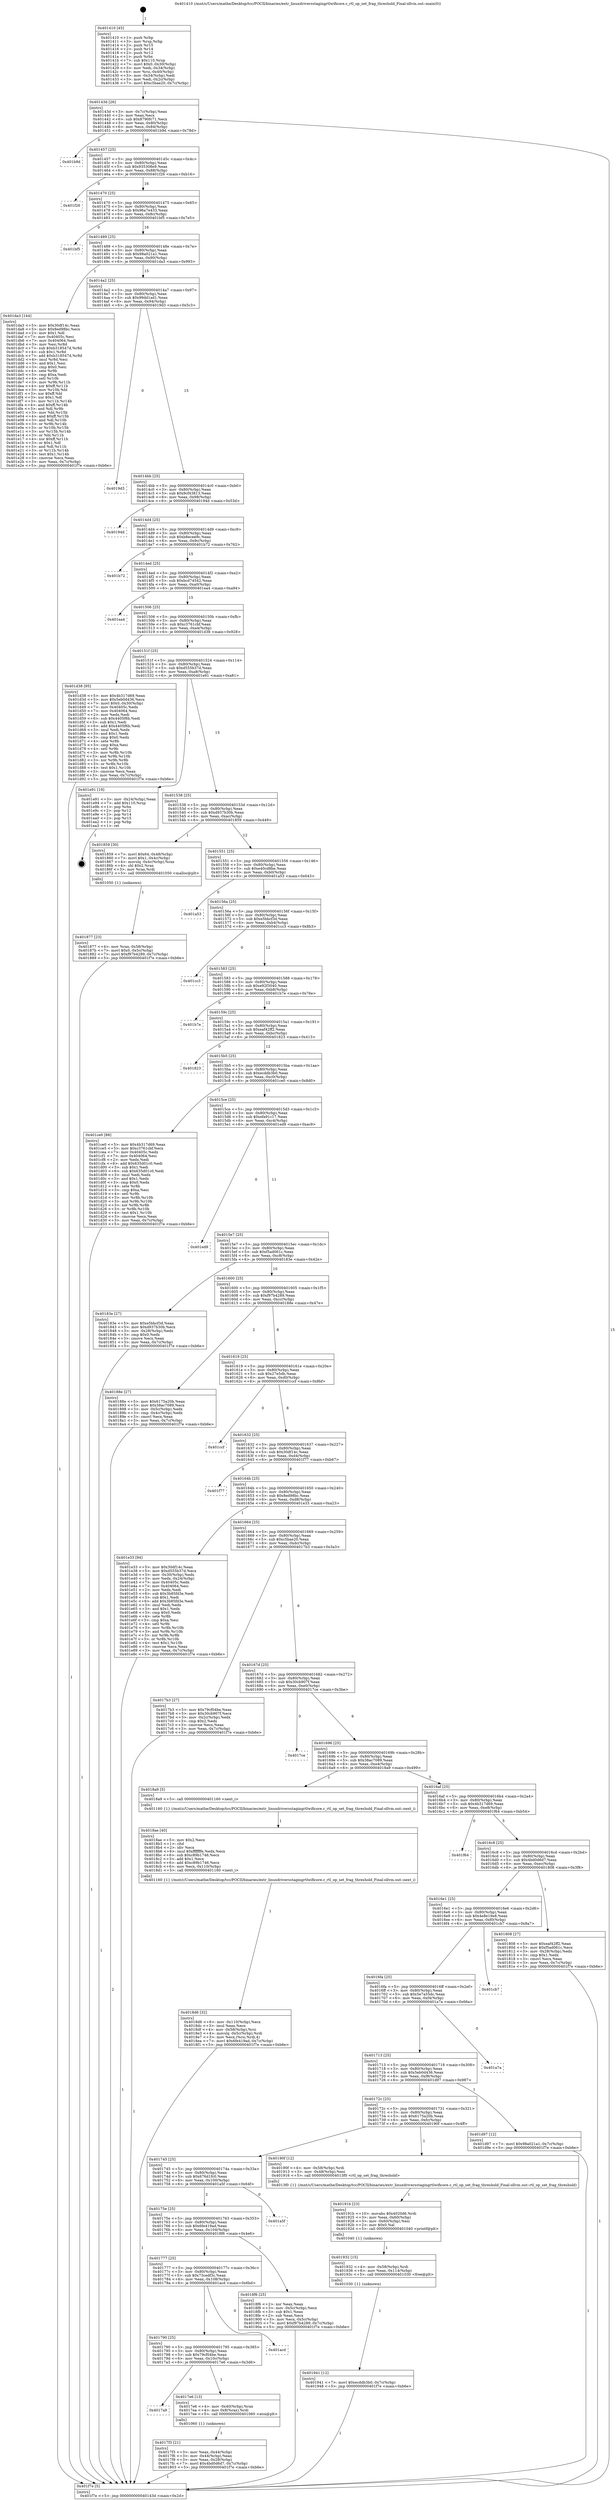 digraph "0x401410" {
  label = "0x401410 (/mnt/c/Users/mathe/Desktop/tcc/POCII/binaries/extr_linuxdriversstagingrtlwificore.c_rtl_op_set_frag_threshold_Final-ollvm.out::main(0))"
  labelloc = "t"
  node[shape=record]

  Entry [label="",width=0.3,height=0.3,shape=circle,fillcolor=black,style=filled]
  "0x40143d" [label="{
     0x40143d [26]\l
     | [instrs]\l
     &nbsp;&nbsp;0x40143d \<+3\>: mov -0x7c(%rbp),%eax\l
     &nbsp;&nbsp;0x401440 \<+2\>: mov %eax,%ecx\l
     &nbsp;&nbsp;0x401442 \<+6\>: sub $0x8790fc71,%ecx\l
     &nbsp;&nbsp;0x401448 \<+3\>: mov %eax,-0x80(%rbp)\l
     &nbsp;&nbsp;0x40144b \<+6\>: mov %ecx,-0x84(%rbp)\l
     &nbsp;&nbsp;0x401451 \<+6\>: je 0000000000401b9d \<main+0x78d\>\l
  }"]
  "0x401b9d" [label="{
     0x401b9d\l
  }", style=dashed]
  "0x401457" [label="{
     0x401457 [25]\l
     | [instrs]\l
     &nbsp;&nbsp;0x401457 \<+5\>: jmp 000000000040145c \<main+0x4c\>\l
     &nbsp;&nbsp;0x40145c \<+3\>: mov -0x80(%rbp),%eax\l
     &nbsp;&nbsp;0x40145f \<+5\>: sub $0x935308e9,%eax\l
     &nbsp;&nbsp;0x401464 \<+6\>: mov %eax,-0x88(%rbp)\l
     &nbsp;&nbsp;0x40146a \<+6\>: je 0000000000401f26 \<main+0xb16\>\l
  }"]
  Exit [label="",width=0.3,height=0.3,shape=circle,fillcolor=black,style=filled,peripheries=2]
  "0x401f26" [label="{
     0x401f26\l
  }", style=dashed]
  "0x401470" [label="{
     0x401470 [25]\l
     | [instrs]\l
     &nbsp;&nbsp;0x401470 \<+5\>: jmp 0000000000401475 \<main+0x65\>\l
     &nbsp;&nbsp;0x401475 \<+3\>: mov -0x80(%rbp),%eax\l
     &nbsp;&nbsp;0x401478 \<+5\>: sub $0x96a7e433,%eax\l
     &nbsp;&nbsp;0x40147d \<+6\>: mov %eax,-0x8c(%rbp)\l
     &nbsp;&nbsp;0x401483 \<+6\>: je 0000000000401bf5 \<main+0x7e5\>\l
  }"]
  "0x401941" [label="{
     0x401941 [12]\l
     | [instrs]\l
     &nbsp;&nbsp;0x401941 \<+7\>: movl $0xecddb3b0,-0x7c(%rbp)\l
     &nbsp;&nbsp;0x401948 \<+5\>: jmp 0000000000401f7e \<main+0xb6e\>\l
  }"]
  "0x401bf5" [label="{
     0x401bf5\l
  }", style=dashed]
  "0x401489" [label="{
     0x401489 [25]\l
     | [instrs]\l
     &nbsp;&nbsp;0x401489 \<+5\>: jmp 000000000040148e \<main+0x7e\>\l
     &nbsp;&nbsp;0x40148e \<+3\>: mov -0x80(%rbp),%eax\l
     &nbsp;&nbsp;0x401491 \<+5\>: sub $0x98a021a1,%eax\l
     &nbsp;&nbsp;0x401496 \<+6\>: mov %eax,-0x90(%rbp)\l
     &nbsp;&nbsp;0x40149c \<+6\>: je 0000000000401da3 \<main+0x993\>\l
  }"]
  "0x401932" [label="{
     0x401932 [15]\l
     | [instrs]\l
     &nbsp;&nbsp;0x401932 \<+4\>: mov -0x58(%rbp),%rdi\l
     &nbsp;&nbsp;0x401936 \<+6\>: mov %eax,-0x114(%rbp)\l
     &nbsp;&nbsp;0x40193c \<+5\>: call 0000000000401030 \<free@plt\>\l
     | [calls]\l
     &nbsp;&nbsp;0x401030 \{1\} (unknown)\l
  }"]
  "0x401da3" [label="{
     0x401da3 [144]\l
     | [instrs]\l
     &nbsp;&nbsp;0x401da3 \<+5\>: mov $0x30df14c,%eax\l
     &nbsp;&nbsp;0x401da8 \<+5\>: mov $0x8ed98bc,%ecx\l
     &nbsp;&nbsp;0x401dad \<+2\>: mov $0x1,%dl\l
     &nbsp;&nbsp;0x401daf \<+7\>: mov 0x40405c,%esi\l
     &nbsp;&nbsp;0x401db6 \<+7\>: mov 0x404064,%edi\l
     &nbsp;&nbsp;0x401dbd \<+3\>: mov %esi,%r8d\l
     &nbsp;&nbsp;0x401dc0 \<+7\>: sub $0xb318547d,%r8d\l
     &nbsp;&nbsp;0x401dc7 \<+4\>: sub $0x1,%r8d\l
     &nbsp;&nbsp;0x401dcb \<+7\>: add $0xb318547d,%r8d\l
     &nbsp;&nbsp;0x401dd2 \<+4\>: imul %r8d,%esi\l
     &nbsp;&nbsp;0x401dd6 \<+3\>: and $0x1,%esi\l
     &nbsp;&nbsp;0x401dd9 \<+3\>: cmp $0x0,%esi\l
     &nbsp;&nbsp;0x401ddc \<+4\>: sete %r9b\l
     &nbsp;&nbsp;0x401de0 \<+3\>: cmp $0xa,%edi\l
     &nbsp;&nbsp;0x401de3 \<+4\>: setl %r10b\l
     &nbsp;&nbsp;0x401de7 \<+3\>: mov %r9b,%r11b\l
     &nbsp;&nbsp;0x401dea \<+4\>: xor $0xff,%r11b\l
     &nbsp;&nbsp;0x401dee \<+3\>: mov %r10b,%bl\l
     &nbsp;&nbsp;0x401df1 \<+3\>: xor $0xff,%bl\l
     &nbsp;&nbsp;0x401df4 \<+3\>: xor $0x1,%dl\l
     &nbsp;&nbsp;0x401df7 \<+3\>: mov %r11b,%r14b\l
     &nbsp;&nbsp;0x401dfa \<+4\>: and $0xff,%r14b\l
     &nbsp;&nbsp;0x401dfe \<+3\>: and %dl,%r9b\l
     &nbsp;&nbsp;0x401e01 \<+3\>: mov %bl,%r15b\l
     &nbsp;&nbsp;0x401e04 \<+4\>: and $0xff,%r15b\l
     &nbsp;&nbsp;0x401e08 \<+3\>: and %dl,%r10b\l
     &nbsp;&nbsp;0x401e0b \<+3\>: or %r9b,%r14b\l
     &nbsp;&nbsp;0x401e0e \<+3\>: or %r10b,%r15b\l
     &nbsp;&nbsp;0x401e11 \<+3\>: xor %r15b,%r14b\l
     &nbsp;&nbsp;0x401e14 \<+3\>: or %bl,%r11b\l
     &nbsp;&nbsp;0x401e17 \<+4\>: xor $0xff,%r11b\l
     &nbsp;&nbsp;0x401e1b \<+3\>: or $0x1,%dl\l
     &nbsp;&nbsp;0x401e1e \<+3\>: and %dl,%r11b\l
     &nbsp;&nbsp;0x401e21 \<+3\>: or %r11b,%r14b\l
     &nbsp;&nbsp;0x401e24 \<+4\>: test $0x1,%r14b\l
     &nbsp;&nbsp;0x401e28 \<+3\>: cmovne %ecx,%eax\l
     &nbsp;&nbsp;0x401e2b \<+3\>: mov %eax,-0x7c(%rbp)\l
     &nbsp;&nbsp;0x401e2e \<+5\>: jmp 0000000000401f7e \<main+0xb6e\>\l
  }"]
  "0x4014a2" [label="{
     0x4014a2 [25]\l
     | [instrs]\l
     &nbsp;&nbsp;0x4014a2 \<+5\>: jmp 00000000004014a7 \<main+0x97\>\l
     &nbsp;&nbsp;0x4014a7 \<+3\>: mov -0x80(%rbp),%eax\l
     &nbsp;&nbsp;0x4014aa \<+5\>: sub $0x99dd1ad1,%eax\l
     &nbsp;&nbsp;0x4014af \<+6\>: mov %eax,-0x94(%rbp)\l
     &nbsp;&nbsp;0x4014b5 \<+6\>: je 00000000004019d3 \<main+0x5c3\>\l
  }"]
  "0x40191b" [label="{
     0x40191b [23]\l
     | [instrs]\l
     &nbsp;&nbsp;0x40191b \<+10\>: movabs $0x4020d6,%rdi\l
     &nbsp;&nbsp;0x401925 \<+3\>: mov %eax,-0x60(%rbp)\l
     &nbsp;&nbsp;0x401928 \<+3\>: mov -0x60(%rbp),%esi\l
     &nbsp;&nbsp;0x40192b \<+2\>: mov $0x0,%al\l
     &nbsp;&nbsp;0x40192d \<+5\>: call 0000000000401040 \<printf@plt\>\l
     | [calls]\l
     &nbsp;&nbsp;0x401040 \{1\} (unknown)\l
  }"]
  "0x4019d3" [label="{
     0x4019d3\l
  }", style=dashed]
  "0x4014bb" [label="{
     0x4014bb [25]\l
     | [instrs]\l
     &nbsp;&nbsp;0x4014bb \<+5\>: jmp 00000000004014c0 \<main+0xb0\>\l
     &nbsp;&nbsp;0x4014c0 \<+3\>: mov -0x80(%rbp),%eax\l
     &nbsp;&nbsp;0x4014c3 \<+5\>: sub $0x9cf43813,%eax\l
     &nbsp;&nbsp;0x4014c8 \<+6\>: mov %eax,-0x98(%rbp)\l
     &nbsp;&nbsp;0x4014ce \<+6\>: je 000000000040194d \<main+0x53d\>\l
  }"]
  "0x4018d6" [label="{
     0x4018d6 [32]\l
     | [instrs]\l
     &nbsp;&nbsp;0x4018d6 \<+6\>: mov -0x110(%rbp),%ecx\l
     &nbsp;&nbsp;0x4018dc \<+3\>: imul %eax,%ecx\l
     &nbsp;&nbsp;0x4018df \<+4\>: mov -0x58(%rbp),%rsi\l
     &nbsp;&nbsp;0x4018e3 \<+4\>: movslq -0x5c(%rbp),%rdi\l
     &nbsp;&nbsp;0x4018e7 \<+3\>: mov %ecx,(%rsi,%rdi,4)\l
     &nbsp;&nbsp;0x4018ea \<+7\>: movl $0x6fe419ad,-0x7c(%rbp)\l
     &nbsp;&nbsp;0x4018f1 \<+5\>: jmp 0000000000401f7e \<main+0xb6e\>\l
  }"]
  "0x40194d" [label="{
     0x40194d\l
  }", style=dashed]
  "0x4014d4" [label="{
     0x4014d4 [25]\l
     | [instrs]\l
     &nbsp;&nbsp;0x4014d4 \<+5\>: jmp 00000000004014d9 \<main+0xc9\>\l
     &nbsp;&nbsp;0x4014d9 \<+3\>: mov -0x80(%rbp),%eax\l
     &nbsp;&nbsp;0x4014dc \<+5\>: sub $0xb8ecee9c,%eax\l
     &nbsp;&nbsp;0x4014e1 \<+6\>: mov %eax,-0x9c(%rbp)\l
     &nbsp;&nbsp;0x4014e7 \<+6\>: je 0000000000401b72 \<main+0x762\>\l
  }"]
  "0x4018ae" [label="{
     0x4018ae [40]\l
     | [instrs]\l
     &nbsp;&nbsp;0x4018ae \<+5\>: mov $0x2,%ecx\l
     &nbsp;&nbsp;0x4018b3 \<+1\>: cltd\l
     &nbsp;&nbsp;0x4018b4 \<+2\>: idiv %ecx\l
     &nbsp;&nbsp;0x4018b6 \<+6\>: imul $0xfffffffe,%edx,%ecx\l
     &nbsp;&nbsp;0x4018bc \<+6\>: sub $0xc89b1746,%ecx\l
     &nbsp;&nbsp;0x4018c2 \<+3\>: add $0x1,%ecx\l
     &nbsp;&nbsp;0x4018c5 \<+6\>: add $0xc89b1746,%ecx\l
     &nbsp;&nbsp;0x4018cb \<+6\>: mov %ecx,-0x110(%rbp)\l
     &nbsp;&nbsp;0x4018d1 \<+5\>: call 0000000000401160 \<next_i\>\l
     | [calls]\l
     &nbsp;&nbsp;0x401160 \{1\} (/mnt/c/Users/mathe/Desktop/tcc/POCII/binaries/extr_linuxdriversstagingrtlwificore.c_rtl_op_set_frag_threshold_Final-ollvm.out::next_i)\l
  }"]
  "0x401b72" [label="{
     0x401b72\l
  }", style=dashed]
  "0x4014ed" [label="{
     0x4014ed [25]\l
     | [instrs]\l
     &nbsp;&nbsp;0x4014ed \<+5\>: jmp 00000000004014f2 \<main+0xe2\>\l
     &nbsp;&nbsp;0x4014f2 \<+3\>: mov -0x80(%rbp),%eax\l
     &nbsp;&nbsp;0x4014f5 \<+5\>: sub $0xbcd74542,%eax\l
     &nbsp;&nbsp;0x4014fa \<+6\>: mov %eax,-0xa0(%rbp)\l
     &nbsp;&nbsp;0x401500 \<+6\>: je 0000000000401ea4 \<main+0xa94\>\l
  }"]
  "0x401877" [label="{
     0x401877 [23]\l
     | [instrs]\l
     &nbsp;&nbsp;0x401877 \<+4\>: mov %rax,-0x58(%rbp)\l
     &nbsp;&nbsp;0x40187b \<+7\>: movl $0x0,-0x5c(%rbp)\l
     &nbsp;&nbsp;0x401882 \<+7\>: movl $0xf97b4289,-0x7c(%rbp)\l
     &nbsp;&nbsp;0x401889 \<+5\>: jmp 0000000000401f7e \<main+0xb6e\>\l
  }"]
  "0x401ea4" [label="{
     0x401ea4\l
  }", style=dashed]
  "0x401506" [label="{
     0x401506 [25]\l
     | [instrs]\l
     &nbsp;&nbsp;0x401506 \<+5\>: jmp 000000000040150b \<main+0xfb\>\l
     &nbsp;&nbsp;0x40150b \<+3\>: mov -0x80(%rbp),%eax\l
     &nbsp;&nbsp;0x40150e \<+5\>: sub $0xc3761cbf,%eax\l
     &nbsp;&nbsp;0x401513 \<+6\>: mov %eax,-0xa4(%rbp)\l
     &nbsp;&nbsp;0x401519 \<+6\>: je 0000000000401d38 \<main+0x928\>\l
  }"]
  "0x4017f3" [label="{
     0x4017f3 [21]\l
     | [instrs]\l
     &nbsp;&nbsp;0x4017f3 \<+3\>: mov %eax,-0x44(%rbp)\l
     &nbsp;&nbsp;0x4017f6 \<+3\>: mov -0x44(%rbp),%eax\l
     &nbsp;&nbsp;0x4017f9 \<+3\>: mov %eax,-0x28(%rbp)\l
     &nbsp;&nbsp;0x4017fc \<+7\>: movl $0x4bd0d6d7,-0x7c(%rbp)\l
     &nbsp;&nbsp;0x401803 \<+5\>: jmp 0000000000401f7e \<main+0xb6e\>\l
  }"]
  "0x401d38" [label="{
     0x401d38 [95]\l
     | [instrs]\l
     &nbsp;&nbsp;0x401d38 \<+5\>: mov $0x4b317d69,%eax\l
     &nbsp;&nbsp;0x401d3d \<+5\>: mov $0x5eb0d436,%ecx\l
     &nbsp;&nbsp;0x401d42 \<+7\>: movl $0x0,-0x30(%rbp)\l
     &nbsp;&nbsp;0x401d49 \<+7\>: mov 0x40405c,%edx\l
     &nbsp;&nbsp;0x401d50 \<+7\>: mov 0x404064,%esi\l
     &nbsp;&nbsp;0x401d57 \<+2\>: mov %edx,%edi\l
     &nbsp;&nbsp;0x401d59 \<+6\>: sub $0x4405f6b,%edi\l
     &nbsp;&nbsp;0x401d5f \<+3\>: sub $0x1,%edi\l
     &nbsp;&nbsp;0x401d62 \<+6\>: add $0x4405f6b,%edi\l
     &nbsp;&nbsp;0x401d68 \<+3\>: imul %edi,%edx\l
     &nbsp;&nbsp;0x401d6b \<+3\>: and $0x1,%edx\l
     &nbsp;&nbsp;0x401d6e \<+3\>: cmp $0x0,%edx\l
     &nbsp;&nbsp;0x401d71 \<+4\>: sete %r8b\l
     &nbsp;&nbsp;0x401d75 \<+3\>: cmp $0xa,%esi\l
     &nbsp;&nbsp;0x401d78 \<+4\>: setl %r9b\l
     &nbsp;&nbsp;0x401d7c \<+3\>: mov %r8b,%r10b\l
     &nbsp;&nbsp;0x401d7f \<+3\>: and %r9b,%r10b\l
     &nbsp;&nbsp;0x401d82 \<+3\>: xor %r9b,%r8b\l
     &nbsp;&nbsp;0x401d85 \<+3\>: or %r8b,%r10b\l
     &nbsp;&nbsp;0x401d88 \<+4\>: test $0x1,%r10b\l
     &nbsp;&nbsp;0x401d8c \<+3\>: cmovne %ecx,%eax\l
     &nbsp;&nbsp;0x401d8f \<+3\>: mov %eax,-0x7c(%rbp)\l
     &nbsp;&nbsp;0x401d92 \<+5\>: jmp 0000000000401f7e \<main+0xb6e\>\l
  }"]
  "0x40151f" [label="{
     0x40151f [25]\l
     | [instrs]\l
     &nbsp;&nbsp;0x40151f \<+5\>: jmp 0000000000401524 \<main+0x114\>\l
     &nbsp;&nbsp;0x401524 \<+3\>: mov -0x80(%rbp),%eax\l
     &nbsp;&nbsp;0x401527 \<+5\>: sub $0xd555b37d,%eax\l
     &nbsp;&nbsp;0x40152c \<+6\>: mov %eax,-0xa8(%rbp)\l
     &nbsp;&nbsp;0x401532 \<+6\>: je 0000000000401e91 \<main+0xa81\>\l
  }"]
  "0x4017a9" [label="{
     0x4017a9\l
  }", style=dashed]
  "0x401e91" [label="{
     0x401e91 [19]\l
     | [instrs]\l
     &nbsp;&nbsp;0x401e91 \<+3\>: mov -0x24(%rbp),%eax\l
     &nbsp;&nbsp;0x401e94 \<+7\>: add $0x110,%rsp\l
     &nbsp;&nbsp;0x401e9b \<+1\>: pop %rbx\l
     &nbsp;&nbsp;0x401e9c \<+2\>: pop %r12\l
     &nbsp;&nbsp;0x401e9e \<+2\>: pop %r14\l
     &nbsp;&nbsp;0x401ea0 \<+2\>: pop %r15\l
     &nbsp;&nbsp;0x401ea2 \<+1\>: pop %rbp\l
     &nbsp;&nbsp;0x401ea3 \<+1\>: ret\l
  }"]
  "0x401538" [label="{
     0x401538 [25]\l
     | [instrs]\l
     &nbsp;&nbsp;0x401538 \<+5\>: jmp 000000000040153d \<main+0x12d\>\l
     &nbsp;&nbsp;0x40153d \<+3\>: mov -0x80(%rbp),%eax\l
     &nbsp;&nbsp;0x401540 \<+5\>: sub $0xd937b30b,%eax\l
     &nbsp;&nbsp;0x401545 \<+6\>: mov %eax,-0xac(%rbp)\l
     &nbsp;&nbsp;0x40154b \<+6\>: je 0000000000401859 \<main+0x449\>\l
  }"]
  "0x4017e6" [label="{
     0x4017e6 [13]\l
     | [instrs]\l
     &nbsp;&nbsp;0x4017e6 \<+4\>: mov -0x40(%rbp),%rax\l
     &nbsp;&nbsp;0x4017ea \<+4\>: mov 0x8(%rax),%rdi\l
     &nbsp;&nbsp;0x4017ee \<+5\>: call 0000000000401060 \<atoi@plt\>\l
     | [calls]\l
     &nbsp;&nbsp;0x401060 \{1\} (unknown)\l
  }"]
  "0x401859" [label="{
     0x401859 [30]\l
     | [instrs]\l
     &nbsp;&nbsp;0x401859 \<+7\>: movl $0x64,-0x48(%rbp)\l
     &nbsp;&nbsp;0x401860 \<+7\>: movl $0x1,-0x4c(%rbp)\l
     &nbsp;&nbsp;0x401867 \<+4\>: movslq -0x4c(%rbp),%rax\l
     &nbsp;&nbsp;0x40186b \<+4\>: shl $0x2,%rax\l
     &nbsp;&nbsp;0x40186f \<+3\>: mov %rax,%rdi\l
     &nbsp;&nbsp;0x401872 \<+5\>: call 0000000000401050 \<malloc@plt\>\l
     | [calls]\l
     &nbsp;&nbsp;0x401050 \{1\} (unknown)\l
  }"]
  "0x401551" [label="{
     0x401551 [25]\l
     | [instrs]\l
     &nbsp;&nbsp;0x401551 \<+5\>: jmp 0000000000401556 \<main+0x146\>\l
     &nbsp;&nbsp;0x401556 \<+3\>: mov -0x80(%rbp),%eax\l
     &nbsp;&nbsp;0x401559 \<+5\>: sub $0xe40cd8be,%eax\l
     &nbsp;&nbsp;0x40155e \<+6\>: mov %eax,-0xb0(%rbp)\l
     &nbsp;&nbsp;0x401564 \<+6\>: je 0000000000401a53 \<main+0x643\>\l
  }"]
  "0x401790" [label="{
     0x401790 [25]\l
     | [instrs]\l
     &nbsp;&nbsp;0x401790 \<+5\>: jmp 0000000000401795 \<main+0x385\>\l
     &nbsp;&nbsp;0x401795 \<+3\>: mov -0x80(%rbp),%eax\l
     &nbsp;&nbsp;0x401798 \<+5\>: sub $0x79cf04be,%eax\l
     &nbsp;&nbsp;0x40179d \<+6\>: mov %eax,-0x10c(%rbp)\l
     &nbsp;&nbsp;0x4017a3 \<+6\>: je 00000000004017e6 \<main+0x3d6\>\l
  }"]
  "0x401a53" [label="{
     0x401a53\l
  }", style=dashed]
  "0x40156a" [label="{
     0x40156a [25]\l
     | [instrs]\l
     &nbsp;&nbsp;0x40156a \<+5\>: jmp 000000000040156f \<main+0x15f\>\l
     &nbsp;&nbsp;0x40156f \<+3\>: mov -0x80(%rbp),%eax\l
     &nbsp;&nbsp;0x401572 \<+5\>: sub $0xe5bbcf3d,%eax\l
     &nbsp;&nbsp;0x401577 \<+6\>: mov %eax,-0xb4(%rbp)\l
     &nbsp;&nbsp;0x40157d \<+6\>: je 0000000000401cc3 \<main+0x8b3\>\l
  }"]
  "0x401acd" [label="{
     0x401acd\l
  }", style=dashed]
  "0x401cc3" [label="{
     0x401cc3\l
  }", style=dashed]
  "0x401583" [label="{
     0x401583 [25]\l
     | [instrs]\l
     &nbsp;&nbsp;0x401583 \<+5\>: jmp 0000000000401588 \<main+0x178\>\l
     &nbsp;&nbsp;0x401588 \<+3\>: mov -0x80(%rbp),%eax\l
     &nbsp;&nbsp;0x40158b \<+5\>: sub $0xe92f3040,%eax\l
     &nbsp;&nbsp;0x401590 \<+6\>: mov %eax,-0xb8(%rbp)\l
     &nbsp;&nbsp;0x401596 \<+6\>: je 0000000000401b7e \<main+0x76e\>\l
  }"]
  "0x401777" [label="{
     0x401777 [25]\l
     | [instrs]\l
     &nbsp;&nbsp;0x401777 \<+5\>: jmp 000000000040177c \<main+0x36c\>\l
     &nbsp;&nbsp;0x40177c \<+3\>: mov -0x80(%rbp),%eax\l
     &nbsp;&nbsp;0x40177f \<+5\>: sub $0x73cedf3c,%eax\l
     &nbsp;&nbsp;0x401784 \<+6\>: mov %eax,-0x108(%rbp)\l
     &nbsp;&nbsp;0x40178a \<+6\>: je 0000000000401acd \<main+0x6bd\>\l
  }"]
  "0x401b7e" [label="{
     0x401b7e\l
  }", style=dashed]
  "0x40159c" [label="{
     0x40159c [25]\l
     | [instrs]\l
     &nbsp;&nbsp;0x40159c \<+5\>: jmp 00000000004015a1 \<main+0x191\>\l
     &nbsp;&nbsp;0x4015a1 \<+3\>: mov -0x80(%rbp),%eax\l
     &nbsp;&nbsp;0x4015a4 \<+5\>: sub $0xeaf42ff2,%eax\l
     &nbsp;&nbsp;0x4015a9 \<+6\>: mov %eax,-0xbc(%rbp)\l
     &nbsp;&nbsp;0x4015af \<+6\>: je 0000000000401823 \<main+0x413\>\l
  }"]
  "0x4018f6" [label="{
     0x4018f6 [25]\l
     | [instrs]\l
     &nbsp;&nbsp;0x4018f6 \<+2\>: xor %eax,%eax\l
     &nbsp;&nbsp;0x4018f8 \<+3\>: mov -0x5c(%rbp),%ecx\l
     &nbsp;&nbsp;0x4018fb \<+3\>: sub $0x1,%eax\l
     &nbsp;&nbsp;0x4018fe \<+2\>: sub %eax,%ecx\l
     &nbsp;&nbsp;0x401900 \<+3\>: mov %ecx,-0x5c(%rbp)\l
     &nbsp;&nbsp;0x401903 \<+7\>: movl $0xf97b4289,-0x7c(%rbp)\l
     &nbsp;&nbsp;0x40190a \<+5\>: jmp 0000000000401f7e \<main+0xb6e\>\l
  }"]
  "0x401823" [label="{
     0x401823\l
  }", style=dashed]
  "0x4015b5" [label="{
     0x4015b5 [25]\l
     | [instrs]\l
     &nbsp;&nbsp;0x4015b5 \<+5\>: jmp 00000000004015ba \<main+0x1aa\>\l
     &nbsp;&nbsp;0x4015ba \<+3\>: mov -0x80(%rbp),%eax\l
     &nbsp;&nbsp;0x4015bd \<+5\>: sub $0xecddb3b0,%eax\l
     &nbsp;&nbsp;0x4015c2 \<+6\>: mov %eax,-0xc0(%rbp)\l
     &nbsp;&nbsp;0x4015c8 \<+6\>: je 0000000000401ce0 \<main+0x8d0\>\l
  }"]
  "0x40175e" [label="{
     0x40175e [25]\l
     | [instrs]\l
     &nbsp;&nbsp;0x40175e \<+5\>: jmp 0000000000401763 \<main+0x353\>\l
     &nbsp;&nbsp;0x401763 \<+3\>: mov -0x80(%rbp),%eax\l
     &nbsp;&nbsp;0x401766 \<+5\>: sub $0x6fe419ad,%eax\l
     &nbsp;&nbsp;0x40176b \<+6\>: mov %eax,-0x104(%rbp)\l
     &nbsp;&nbsp;0x401771 \<+6\>: je 00000000004018f6 \<main+0x4e6\>\l
  }"]
  "0x401ce0" [label="{
     0x401ce0 [88]\l
     | [instrs]\l
     &nbsp;&nbsp;0x401ce0 \<+5\>: mov $0x4b317d69,%eax\l
     &nbsp;&nbsp;0x401ce5 \<+5\>: mov $0xc3761cbf,%ecx\l
     &nbsp;&nbsp;0x401cea \<+7\>: mov 0x40405c,%edx\l
     &nbsp;&nbsp;0x401cf1 \<+7\>: mov 0x404064,%esi\l
     &nbsp;&nbsp;0x401cf8 \<+2\>: mov %edx,%edi\l
     &nbsp;&nbsp;0x401cfa \<+6\>: add $0x635d01c0,%edi\l
     &nbsp;&nbsp;0x401d00 \<+3\>: sub $0x1,%edi\l
     &nbsp;&nbsp;0x401d03 \<+6\>: sub $0x635d01c0,%edi\l
     &nbsp;&nbsp;0x401d09 \<+3\>: imul %edi,%edx\l
     &nbsp;&nbsp;0x401d0c \<+3\>: and $0x1,%edx\l
     &nbsp;&nbsp;0x401d0f \<+3\>: cmp $0x0,%edx\l
     &nbsp;&nbsp;0x401d12 \<+4\>: sete %r8b\l
     &nbsp;&nbsp;0x401d16 \<+3\>: cmp $0xa,%esi\l
     &nbsp;&nbsp;0x401d19 \<+4\>: setl %r9b\l
     &nbsp;&nbsp;0x401d1d \<+3\>: mov %r8b,%r10b\l
     &nbsp;&nbsp;0x401d20 \<+3\>: and %r9b,%r10b\l
     &nbsp;&nbsp;0x401d23 \<+3\>: xor %r9b,%r8b\l
     &nbsp;&nbsp;0x401d26 \<+3\>: or %r8b,%r10b\l
     &nbsp;&nbsp;0x401d29 \<+4\>: test $0x1,%r10b\l
     &nbsp;&nbsp;0x401d2d \<+3\>: cmovne %ecx,%eax\l
     &nbsp;&nbsp;0x401d30 \<+3\>: mov %eax,-0x7c(%rbp)\l
     &nbsp;&nbsp;0x401d33 \<+5\>: jmp 0000000000401f7e \<main+0xb6e\>\l
  }"]
  "0x4015ce" [label="{
     0x4015ce [25]\l
     | [instrs]\l
     &nbsp;&nbsp;0x4015ce \<+5\>: jmp 00000000004015d3 \<main+0x1c3\>\l
     &nbsp;&nbsp;0x4015d3 \<+3\>: mov -0x80(%rbp),%eax\l
     &nbsp;&nbsp;0x4015d6 \<+5\>: sub $0xefa91c17,%eax\l
     &nbsp;&nbsp;0x4015db \<+6\>: mov %eax,-0xc4(%rbp)\l
     &nbsp;&nbsp;0x4015e1 \<+6\>: je 0000000000401ed9 \<main+0xac9\>\l
  }"]
  "0x401a5f" [label="{
     0x401a5f\l
  }", style=dashed]
  "0x401ed9" [label="{
     0x401ed9\l
  }", style=dashed]
  "0x4015e7" [label="{
     0x4015e7 [25]\l
     | [instrs]\l
     &nbsp;&nbsp;0x4015e7 \<+5\>: jmp 00000000004015ec \<main+0x1dc\>\l
     &nbsp;&nbsp;0x4015ec \<+3\>: mov -0x80(%rbp),%eax\l
     &nbsp;&nbsp;0x4015ef \<+5\>: sub $0xf5ad061c,%eax\l
     &nbsp;&nbsp;0x4015f4 \<+6\>: mov %eax,-0xc8(%rbp)\l
     &nbsp;&nbsp;0x4015fa \<+6\>: je 000000000040183e \<main+0x42e\>\l
  }"]
  "0x401745" [label="{
     0x401745 [25]\l
     | [instrs]\l
     &nbsp;&nbsp;0x401745 \<+5\>: jmp 000000000040174a \<main+0x33a\>\l
     &nbsp;&nbsp;0x40174a \<+3\>: mov -0x80(%rbp),%eax\l
     &nbsp;&nbsp;0x40174d \<+5\>: sub $0x676d1fc0,%eax\l
     &nbsp;&nbsp;0x401752 \<+6\>: mov %eax,-0x100(%rbp)\l
     &nbsp;&nbsp;0x401758 \<+6\>: je 0000000000401a5f \<main+0x64f\>\l
  }"]
  "0x40183e" [label="{
     0x40183e [27]\l
     | [instrs]\l
     &nbsp;&nbsp;0x40183e \<+5\>: mov $0xe5bbcf3d,%eax\l
     &nbsp;&nbsp;0x401843 \<+5\>: mov $0xd937b30b,%ecx\l
     &nbsp;&nbsp;0x401848 \<+3\>: mov -0x28(%rbp),%edx\l
     &nbsp;&nbsp;0x40184b \<+3\>: cmp $0x0,%edx\l
     &nbsp;&nbsp;0x40184e \<+3\>: cmove %ecx,%eax\l
     &nbsp;&nbsp;0x401851 \<+3\>: mov %eax,-0x7c(%rbp)\l
     &nbsp;&nbsp;0x401854 \<+5\>: jmp 0000000000401f7e \<main+0xb6e\>\l
  }"]
  "0x401600" [label="{
     0x401600 [25]\l
     | [instrs]\l
     &nbsp;&nbsp;0x401600 \<+5\>: jmp 0000000000401605 \<main+0x1f5\>\l
     &nbsp;&nbsp;0x401605 \<+3\>: mov -0x80(%rbp),%eax\l
     &nbsp;&nbsp;0x401608 \<+5\>: sub $0xf97b4289,%eax\l
     &nbsp;&nbsp;0x40160d \<+6\>: mov %eax,-0xcc(%rbp)\l
     &nbsp;&nbsp;0x401613 \<+6\>: je 000000000040188e \<main+0x47e\>\l
  }"]
  "0x40190f" [label="{
     0x40190f [12]\l
     | [instrs]\l
     &nbsp;&nbsp;0x40190f \<+4\>: mov -0x58(%rbp),%rdi\l
     &nbsp;&nbsp;0x401913 \<+3\>: mov -0x48(%rbp),%esi\l
     &nbsp;&nbsp;0x401916 \<+5\>: call 00000000004013f0 \<rtl_op_set_frag_threshold\>\l
     | [calls]\l
     &nbsp;&nbsp;0x4013f0 \{1\} (/mnt/c/Users/mathe/Desktop/tcc/POCII/binaries/extr_linuxdriversstagingrtlwificore.c_rtl_op_set_frag_threshold_Final-ollvm.out::rtl_op_set_frag_threshold)\l
  }"]
  "0x40188e" [label="{
     0x40188e [27]\l
     | [instrs]\l
     &nbsp;&nbsp;0x40188e \<+5\>: mov $0x6175a20b,%eax\l
     &nbsp;&nbsp;0x401893 \<+5\>: mov $0x38ac7089,%ecx\l
     &nbsp;&nbsp;0x401898 \<+3\>: mov -0x5c(%rbp),%edx\l
     &nbsp;&nbsp;0x40189b \<+3\>: cmp -0x4c(%rbp),%edx\l
     &nbsp;&nbsp;0x40189e \<+3\>: cmovl %ecx,%eax\l
     &nbsp;&nbsp;0x4018a1 \<+3\>: mov %eax,-0x7c(%rbp)\l
     &nbsp;&nbsp;0x4018a4 \<+5\>: jmp 0000000000401f7e \<main+0xb6e\>\l
  }"]
  "0x401619" [label="{
     0x401619 [25]\l
     | [instrs]\l
     &nbsp;&nbsp;0x401619 \<+5\>: jmp 000000000040161e \<main+0x20e\>\l
     &nbsp;&nbsp;0x40161e \<+3\>: mov -0x80(%rbp),%eax\l
     &nbsp;&nbsp;0x401621 \<+5\>: sub $0x27e5db,%eax\l
     &nbsp;&nbsp;0x401626 \<+6\>: mov %eax,-0xd0(%rbp)\l
     &nbsp;&nbsp;0x40162c \<+6\>: je 0000000000401ccf \<main+0x8bf\>\l
  }"]
  "0x40172c" [label="{
     0x40172c [25]\l
     | [instrs]\l
     &nbsp;&nbsp;0x40172c \<+5\>: jmp 0000000000401731 \<main+0x321\>\l
     &nbsp;&nbsp;0x401731 \<+3\>: mov -0x80(%rbp),%eax\l
     &nbsp;&nbsp;0x401734 \<+5\>: sub $0x6175a20b,%eax\l
     &nbsp;&nbsp;0x401739 \<+6\>: mov %eax,-0xfc(%rbp)\l
     &nbsp;&nbsp;0x40173f \<+6\>: je 000000000040190f \<main+0x4ff\>\l
  }"]
  "0x401ccf" [label="{
     0x401ccf\l
  }", style=dashed]
  "0x401632" [label="{
     0x401632 [25]\l
     | [instrs]\l
     &nbsp;&nbsp;0x401632 \<+5\>: jmp 0000000000401637 \<main+0x227\>\l
     &nbsp;&nbsp;0x401637 \<+3\>: mov -0x80(%rbp),%eax\l
     &nbsp;&nbsp;0x40163a \<+5\>: sub $0x30df14c,%eax\l
     &nbsp;&nbsp;0x40163f \<+6\>: mov %eax,-0xd4(%rbp)\l
     &nbsp;&nbsp;0x401645 \<+6\>: je 0000000000401f77 \<main+0xb67\>\l
  }"]
  "0x401d97" [label="{
     0x401d97 [12]\l
     | [instrs]\l
     &nbsp;&nbsp;0x401d97 \<+7\>: movl $0x98a021a1,-0x7c(%rbp)\l
     &nbsp;&nbsp;0x401d9e \<+5\>: jmp 0000000000401f7e \<main+0xb6e\>\l
  }"]
  "0x401f77" [label="{
     0x401f77\l
  }", style=dashed]
  "0x40164b" [label="{
     0x40164b [25]\l
     | [instrs]\l
     &nbsp;&nbsp;0x40164b \<+5\>: jmp 0000000000401650 \<main+0x240\>\l
     &nbsp;&nbsp;0x401650 \<+3\>: mov -0x80(%rbp),%eax\l
     &nbsp;&nbsp;0x401653 \<+5\>: sub $0x8ed98bc,%eax\l
     &nbsp;&nbsp;0x401658 \<+6\>: mov %eax,-0xd8(%rbp)\l
     &nbsp;&nbsp;0x40165e \<+6\>: je 0000000000401e33 \<main+0xa23\>\l
  }"]
  "0x401713" [label="{
     0x401713 [25]\l
     | [instrs]\l
     &nbsp;&nbsp;0x401713 \<+5\>: jmp 0000000000401718 \<main+0x308\>\l
     &nbsp;&nbsp;0x401718 \<+3\>: mov -0x80(%rbp),%eax\l
     &nbsp;&nbsp;0x40171b \<+5\>: sub $0x5eb0d436,%eax\l
     &nbsp;&nbsp;0x401720 \<+6\>: mov %eax,-0xf8(%rbp)\l
     &nbsp;&nbsp;0x401726 \<+6\>: je 0000000000401d97 \<main+0x987\>\l
  }"]
  "0x401e33" [label="{
     0x401e33 [94]\l
     | [instrs]\l
     &nbsp;&nbsp;0x401e33 \<+5\>: mov $0x30df14c,%eax\l
     &nbsp;&nbsp;0x401e38 \<+5\>: mov $0xd555b37d,%ecx\l
     &nbsp;&nbsp;0x401e3d \<+3\>: mov -0x30(%rbp),%edx\l
     &nbsp;&nbsp;0x401e40 \<+3\>: mov %edx,-0x24(%rbp)\l
     &nbsp;&nbsp;0x401e43 \<+7\>: mov 0x40405c,%edx\l
     &nbsp;&nbsp;0x401e4a \<+7\>: mov 0x404064,%esi\l
     &nbsp;&nbsp;0x401e51 \<+2\>: mov %edx,%edi\l
     &nbsp;&nbsp;0x401e53 \<+6\>: sub $0x3b85fd3e,%edi\l
     &nbsp;&nbsp;0x401e59 \<+3\>: sub $0x1,%edi\l
     &nbsp;&nbsp;0x401e5c \<+6\>: add $0x3b85fd3e,%edi\l
     &nbsp;&nbsp;0x401e62 \<+3\>: imul %edi,%edx\l
     &nbsp;&nbsp;0x401e65 \<+3\>: and $0x1,%edx\l
     &nbsp;&nbsp;0x401e68 \<+3\>: cmp $0x0,%edx\l
     &nbsp;&nbsp;0x401e6b \<+4\>: sete %r8b\l
     &nbsp;&nbsp;0x401e6f \<+3\>: cmp $0xa,%esi\l
     &nbsp;&nbsp;0x401e72 \<+4\>: setl %r9b\l
     &nbsp;&nbsp;0x401e76 \<+3\>: mov %r8b,%r10b\l
     &nbsp;&nbsp;0x401e79 \<+3\>: and %r9b,%r10b\l
     &nbsp;&nbsp;0x401e7c \<+3\>: xor %r9b,%r8b\l
     &nbsp;&nbsp;0x401e7f \<+3\>: or %r8b,%r10b\l
     &nbsp;&nbsp;0x401e82 \<+4\>: test $0x1,%r10b\l
     &nbsp;&nbsp;0x401e86 \<+3\>: cmovne %ecx,%eax\l
     &nbsp;&nbsp;0x401e89 \<+3\>: mov %eax,-0x7c(%rbp)\l
     &nbsp;&nbsp;0x401e8c \<+5\>: jmp 0000000000401f7e \<main+0xb6e\>\l
  }"]
  "0x401664" [label="{
     0x401664 [25]\l
     | [instrs]\l
     &nbsp;&nbsp;0x401664 \<+5\>: jmp 0000000000401669 \<main+0x259\>\l
     &nbsp;&nbsp;0x401669 \<+3\>: mov -0x80(%rbp),%eax\l
     &nbsp;&nbsp;0x40166c \<+5\>: sub $0xc5bae20,%eax\l
     &nbsp;&nbsp;0x401671 \<+6\>: mov %eax,-0xdc(%rbp)\l
     &nbsp;&nbsp;0x401677 \<+6\>: je 00000000004017b3 \<main+0x3a3\>\l
  }"]
  "0x401a7a" [label="{
     0x401a7a\l
  }", style=dashed]
  "0x4017b3" [label="{
     0x4017b3 [27]\l
     | [instrs]\l
     &nbsp;&nbsp;0x4017b3 \<+5\>: mov $0x79cf04be,%eax\l
     &nbsp;&nbsp;0x4017b8 \<+5\>: mov $0x30cb907f,%ecx\l
     &nbsp;&nbsp;0x4017bd \<+3\>: mov -0x2c(%rbp),%edx\l
     &nbsp;&nbsp;0x4017c0 \<+3\>: cmp $0x2,%edx\l
     &nbsp;&nbsp;0x4017c3 \<+3\>: cmovne %ecx,%eax\l
     &nbsp;&nbsp;0x4017c6 \<+3\>: mov %eax,-0x7c(%rbp)\l
     &nbsp;&nbsp;0x4017c9 \<+5\>: jmp 0000000000401f7e \<main+0xb6e\>\l
  }"]
  "0x40167d" [label="{
     0x40167d [25]\l
     | [instrs]\l
     &nbsp;&nbsp;0x40167d \<+5\>: jmp 0000000000401682 \<main+0x272\>\l
     &nbsp;&nbsp;0x401682 \<+3\>: mov -0x80(%rbp),%eax\l
     &nbsp;&nbsp;0x401685 \<+5\>: sub $0x30cb907f,%eax\l
     &nbsp;&nbsp;0x40168a \<+6\>: mov %eax,-0xe0(%rbp)\l
     &nbsp;&nbsp;0x401690 \<+6\>: je 00000000004017ce \<main+0x3be\>\l
  }"]
  "0x401f7e" [label="{
     0x401f7e [5]\l
     | [instrs]\l
     &nbsp;&nbsp;0x401f7e \<+5\>: jmp 000000000040143d \<main+0x2d\>\l
  }"]
  "0x401410" [label="{
     0x401410 [45]\l
     | [instrs]\l
     &nbsp;&nbsp;0x401410 \<+1\>: push %rbp\l
     &nbsp;&nbsp;0x401411 \<+3\>: mov %rsp,%rbp\l
     &nbsp;&nbsp;0x401414 \<+2\>: push %r15\l
     &nbsp;&nbsp;0x401416 \<+2\>: push %r14\l
     &nbsp;&nbsp;0x401418 \<+2\>: push %r12\l
     &nbsp;&nbsp;0x40141a \<+1\>: push %rbx\l
     &nbsp;&nbsp;0x40141b \<+7\>: sub $0x110,%rsp\l
     &nbsp;&nbsp;0x401422 \<+7\>: movl $0x0,-0x30(%rbp)\l
     &nbsp;&nbsp;0x401429 \<+3\>: mov %edi,-0x34(%rbp)\l
     &nbsp;&nbsp;0x40142c \<+4\>: mov %rsi,-0x40(%rbp)\l
     &nbsp;&nbsp;0x401430 \<+3\>: mov -0x34(%rbp),%edi\l
     &nbsp;&nbsp;0x401433 \<+3\>: mov %edi,-0x2c(%rbp)\l
     &nbsp;&nbsp;0x401436 \<+7\>: movl $0xc5bae20,-0x7c(%rbp)\l
  }"]
  "0x4016fa" [label="{
     0x4016fa [25]\l
     | [instrs]\l
     &nbsp;&nbsp;0x4016fa \<+5\>: jmp 00000000004016ff \<main+0x2ef\>\l
     &nbsp;&nbsp;0x4016ff \<+3\>: mov -0x80(%rbp),%eax\l
     &nbsp;&nbsp;0x401702 \<+5\>: sub $0x5e7a55dc,%eax\l
     &nbsp;&nbsp;0x401707 \<+6\>: mov %eax,-0xf4(%rbp)\l
     &nbsp;&nbsp;0x40170d \<+6\>: je 0000000000401a7a \<main+0x66a\>\l
  }"]
  "0x4017ce" [label="{
     0x4017ce\l
  }", style=dashed]
  "0x401696" [label="{
     0x401696 [25]\l
     | [instrs]\l
     &nbsp;&nbsp;0x401696 \<+5\>: jmp 000000000040169b \<main+0x28b\>\l
     &nbsp;&nbsp;0x40169b \<+3\>: mov -0x80(%rbp),%eax\l
     &nbsp;&nbsp;0x40169e \<+5\>: sub $0x38ac7089,%eax\l
     &nbsp;&nbsp;0x4016a3 \<+6\>: mov %eax,-0xe4(%rbp)\l
     &nbsp;&nbsp;0x4016a9 \<+6\>: je 00000000004018a9 \<main+0x499\>\l
  }"]
  "0x401cb7" [label="{
     0x401cb7\l
  }", style=dashed]
  "0x4018a9" [label="{
     0x4018a9 [5]\l
     | [instrs]\l
     &nbsp;&nbsp;0x4018a9 \<+5\>: call 0000000000401160 \<next_i\>\l
     | [calls]\l
     &nbsp;&nbsp;0x401160 \{1\} (/mnt/c/Users/mathe/Desktop/tcc/POCII/binaries/extr_linuxdriversstagingrtlwificore.c_rtl_op_set_frag_threshold_Final-ollvm.out::next_i)\l
  }"]
  "0x4016af" [label="{
     0x4016af [25]\l
     | [instrs]\l
     &nbsp;&nbsp;0x4016af \<+5\>: jmp 00000000004016b4 \<main+0x2a4\>\l
     &nbsp;&nbsp;0x4016b4 \<+3\>: mov -0x80(%rbp),%eax\l
     &nbsp;&nbsp;0x4016b7 \<+5\>: sub $0x4b317d69,%eax\l
     &nbsp;&nbsp;0x4016bc \<+6\>: mov %eax,-0xe8(%rbp)\l
     &nbsp;&nbsp;0x4016c2 \<+6\>: je 0000000000401f64 \<main+0xb54\>\l
  }"]
  "0x4016e1" [label="{
     0x4016e1 [25]\l
     | [instrs]\l
     &nbsp;&nbsp;0x4016e1 \<+5\>: jmp 00000000004016e6 \<main+0x2d6\>\l
     &nbsp;&nbsp;0x4016e6 \<+3\>: mov -0x80(%rbp),%eax\l
     &nbsp;&nbsp;0x4016e9 \<+5\>: sub $0x4e8e19e8,%eax\l
     &nbsp;&nbsp;0x4016ee \<+6\>: mov %eax,-0xf0(%rbp)\l
     &nbsp;&nbsp;0x4016f4 \<+6\>: je 0000000000401cb7 \<main+0x8a7\>\l
  }"]
  "0x401f64" [label="{
     0x401f64\l
  }", style=dashed]
  "0x4016c8" [label="{
     0x4016c8 [25]\l
     | [instrs]\l
     &nbsp;&nbsp;0x4016c8 \<+5\>: jmp 00000000004016cd \<main+0x2bd\>\l
     &nbsp;&nbsp;0x4016cd \<+3\>: mov -0x80(%rbp),%eax\l
     &nbsp;&nbsp;0x4016d0 \<+5\>: sub $0x4bd0d6d7,%eax\l
     &nbsp;&nbsp;0x4016d5 \<+6\>: mov %eax,-0xec(%rbp)\l
     &nbsp;&nbsp;0x4016db \<+6\>: je 0000000000401808 \<main+0x3f8\>\l
  }"]
  "0x401808" [label="{
     0x401808 [27]\l
     | [instrs]\l
     &nbsp;&nbsp;0x401808 \<+5\>: mov $0xeaf42ff2,%eax\l
     &nbsp;&nbsp;0x40180d \<+5\>: mov $0xf5ad061c,%ecx\l
     &nbsp;&nbsp;0x401812 \<+3\>: mov -0x28(%rbp),%edx\l
     &nbsp;&nbsp;0x401815 \<+3\>: cmp $0x1,%edx\l
     &nbsp;&nbsp;0x401818 \<+3\>: cmovl %ecx,%eax\l
     &nbsp;&nbsp;0x40181b \<+3\>: mov %eax,-0x7c(%rbp)\l
     &nbsp;&nbsp;0x40181e \<+5\>: jmp 0000000000401f7e \<main+0xb6e\>\l
  }"]
  Entry -> "0x401410" [label=" 1"]
  "0x40143d" -> "0x401b9d" [label=" 0"]
  "0x40143d" -> "0x401457" [label=" 16"]
  "0x401e91" -> Exit [label=" 1"]
  "0x401457" -> "0x401f26" [label=" 0"]
  "0x401457" -> "0x401470" [label=" 16"]
  "0x401e33" -> "0x401f7e" [label=" 1"]
  "0x401470" -> "0x401bf5" [label=" 0"]
  "0x401470" -> "0x401489" [label=" 16"]
  "0x401da3" -> "0x401f7e" [label=" 1"]
  "0x401489" -> "0x401da3" [label=" 1"]
  "0x401489" -> "0x4014a2" [label=" 15"]
  "0x401d97" -> "0x401f7e" [label=" 1"]
  "0x4014a2" -> "0x4019d3" [label=" 0"]
  "0x4014a2" -> "0x4014bb" [label=" 15"]
  "0x401d38" -> "0x401f7e" [label=" 1"]
  "0x4014bb" -> "0x40194d" [label=" 0"]
  "0x4014bb" -> "0x4014d4" [label=" 15"]
  "0x401ce0" -> "0x401f7e" [label=" 1"]
  "0x4014d4" -> "0x401b72" [label=" 0"]
  "0x4014d4" -> "0x4014ed" [label=" 15"]
  "0x401941" -> "0x401f7e" [label=" 1"]
  "0x4014ed" -> "0x401ea4" [label=" 0"]
  "0x4014ed" -> "0x401506" [label=" 15"]
  "0x401932" -> "0x401941" [label=" 1"]
  "0x401506" -> "0x401d38" [label=" 1"]
  "0x401506" -> "0x40151f" [label=" 14"]
  "0x40191b" -> "0x401932" [label=" 1"]
  "0x40151f" -> "0x401e91" [label=" 1"]
  "0x40151f" -> "0x401538" [label=" 13"]
  "0x40190f" -> "0x40191b" [label=" 1"]
  "0x401538" -> "0x401859" [label=" 1"]
  "0x401538" -> "0x401551" [label=" 12"]
  "0x4018f6" -> "0x401f7e" [label=" 1"]
  "0x401551" -> "0x401a53" [label=" 0"]
  "0x401551" -> "0x40156a" [label=" 12"]
  "0x4018ae" -> "0x4018d6" [label=" 1"]
  "0x40156a" -> "0x401cc3" [label=" 0"]
  "0x40156a" -> "0x401583" [label=" 12"]
  "0x4018a9" -> "0x4018ae" [label=" 1"]
  "0x401583" -> "0x401b7e" [label=" 0"]
  "0x401583" -> "0x40159c" [label=" 12"]
  "0x401877" -> "0x401f7e" [label=" 1"]
  "0x40159c" -> "0x401823" [label=" 0"]
  "0x40159c" -> "0x4015b5" [label=" 12"]
  "0x401859" -> "0x401877" [label=" 1"]
  "0x4015b5" -> "0x401ce0" [label=" 1"]
  "0x4015b5" -> "0x4015ce" [label=" 11"]
  "0x401808" -> "0x401f7e" [label=" 1"]
  "0x4015ce" -> "0x401ed9" [label=" 0"]
  "0x4015ce" -> "0x4015e7" [label=" 11"]
  "0x4017f3" -> "0x401f7e" [label=" 1"]
  "0x4015e7" -> "0x40183e" [label=" 1"]
  "0x4015e7" -> "0x401600" [label=" 10"]
  "0x401790" -> "0x4017a9" [label=" 0"]
  "0x401600" -> "0x40188e" [label=" 2"]
  "0x401600" -> "0x401619" [label=" 8"]
  "0x401790" -> "0x4017e6" [label=" 1"]
  "0x401619" -> "0x401ccf" [label=" 0"]
  "0x401619" -> "0x401632" [label=" 8"]
  "0x401777" -> "0x401790" [label=" 1"]
  "0x401632" -> "0x401f77" [label=" 0"]
  "0x401632" -> "0x40164b" [label=" 8"]
  "0x401777" -> "0x401acd" [label=" 0"]
  "0x40164b" -> "0x401e33" [label=" 1"]
  "0x40164b" -> "0x401664" [label=" 7"]
  "0x40175e" -> "0x401777" [label=" 1"]
  "0x401664" -> "0x4017b3" [label=" 1"]
  "0x401664" -> "0x40167d" [label=" 6"]
  "0x4017b3" -> "0x401f7e" [label=" 1"]
  "0x401410" -> "0x40143d" [label=" 1"]
  "0x401f7e" -> "0x40143d" [label=" 15"]
  "0x40175e" -> "0x4018f6" [label=" 1"]
  "0x40167d" -> "0x4017ce" [label=" 0"]
  "0x40167d" -> "0x401696" [label=" 6"]
  "0x401745" -> "0x40175e" [label=" 2"]
  "0x401696" -> "0x4018a9" [label=" 1"]
  "0x401696" -> "0x4016af" [label=" 5"]
  "0x401745" -> "0x401a5f" [label=" 0"]
  "0x4016af" -> "0x401f64" [label=" 0"]
  "0x4016af" -> "0x4016c8" [label=" 5"]
  "0x40172c" -> "0x401745" [label=" 2"]
  "0x4016c8" -> "0x401808" [label=" 1"]
  "0x4016c8" -> "0x4016e1" [label=" 4"]
  "0x4017e6" -> "0x4017f3" [label=" 1"]
  "0x4016e1" -> "0x401cb7" [label=" 0"]
  "0x4016e1" -> "0x4016fa" [label=" 4"]
  "0x40183e" -> "0x401f7e" [label=" 1"]
  "0x4016fa" -> "0x401a7a" [label=" 0"]
  "0x4016fa" -> "0x401713" [label=" 4"]
  "0x40188e" -> "0x401f7e" [label=" 2"]
  "0x401713" -> "0x401d97" [label=" 1"]
  "0x401713" -> "0x40172c" [label=" 3"]
  "0x4018d6" -> "0x401f7e" [label=" 1"]
  "0x40172c" -> "0x40190f" [label=" 1"]
}
